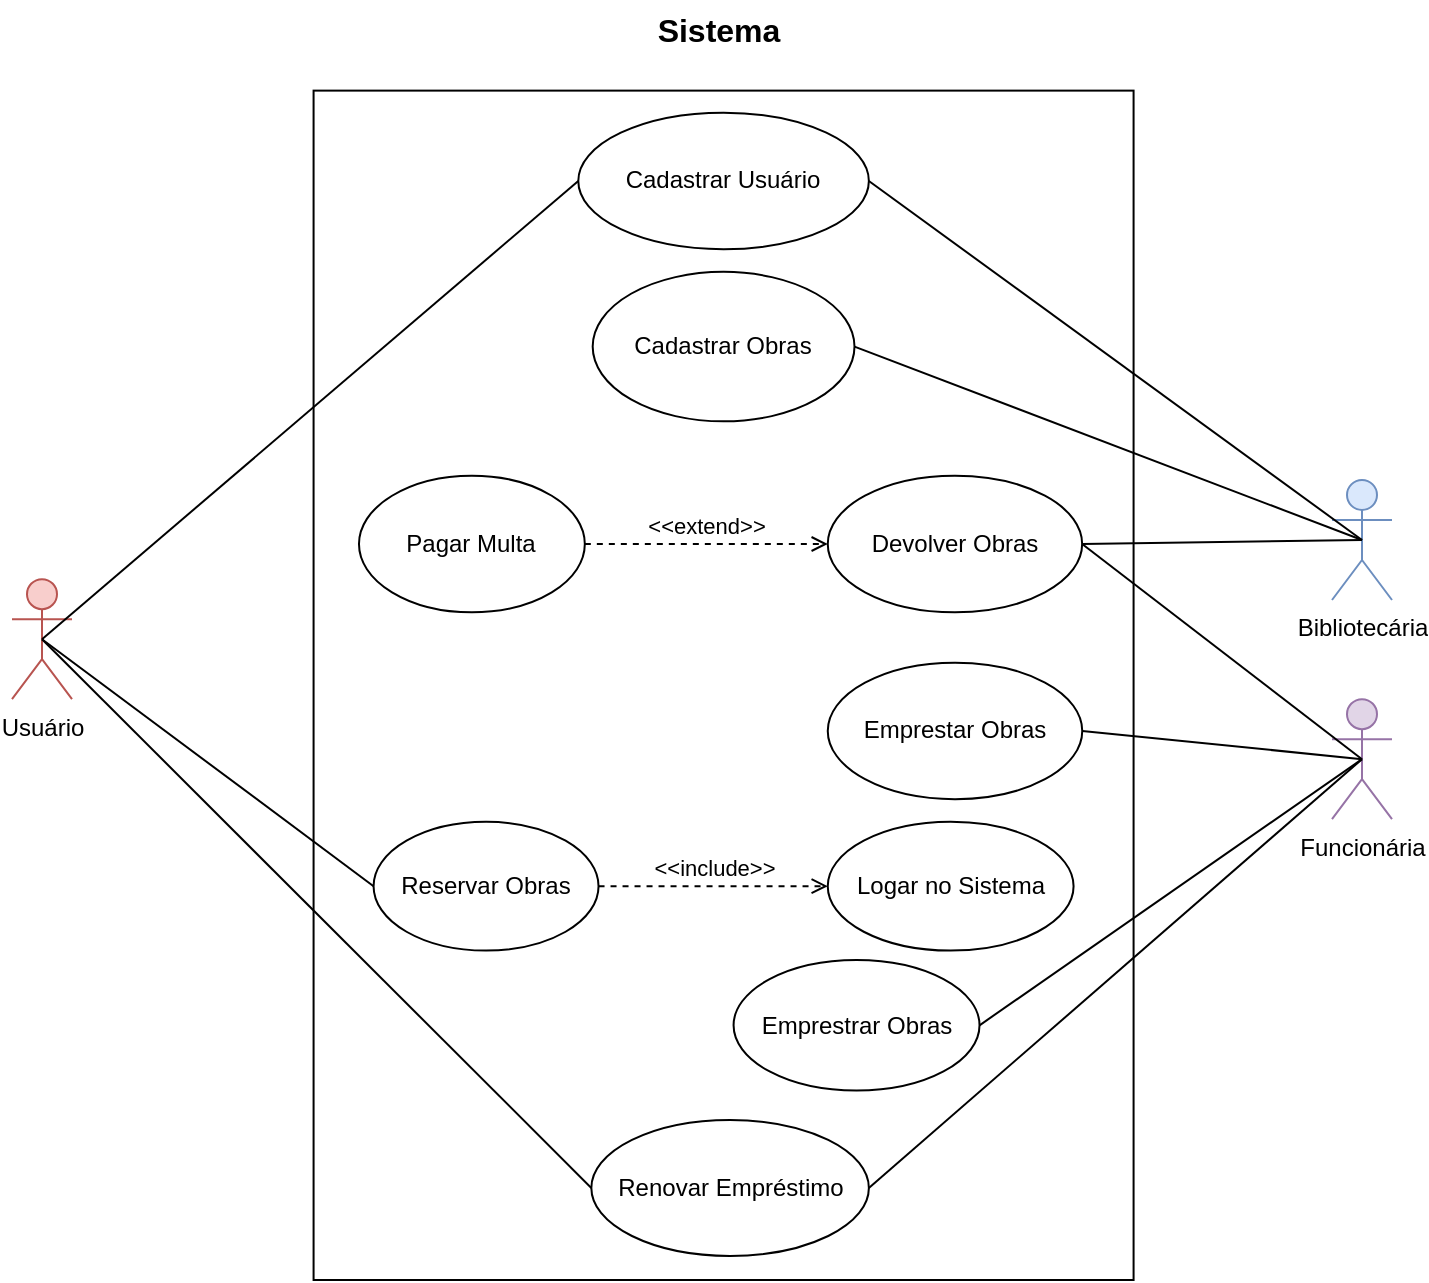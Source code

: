 <mxfile version="24.7.16">
  <diagram name="Página-1" id="VHbolOc0FTkq8lpuDO7x">
    <mxGraphModel dx="1114" dy="558" grid="1" gridSize="10" guides="1" tooltips="1" connect="1" arrows="1" fold="1" page="1" pageScale="1" pageWidth="827" pageHeight="1169" math="0" shadow="0">
      <root>
        <mxCell id="0" />
        <mxCell id="1" parent="0" />
        <mxCell id="mMl5ZqCpd9Su9_Vhrzp2-2" value="Bibliotecária" style="shape=umlActor;verticalLabelPosition=bottom;verticalAlign=top;html=1;outlineConnect=0;fillColor=#dae8fc;strokeColor=#6c8ebf;" parent="1" vertex="1">
          <mxGeometry x="1190" y="600" width="30" height="60" as="geometry" />
        </mxCell>
        <mxCell id="j-uDmC2jhsdjdx9KDqKA-7" value="Usuário" style="shape=umlActor;verticalLabelPosition=bottom;verticalAlign=top;html=1;fillColor=#f8cecc;strokeColor=#b85450;" parent="1" vertex="1">
          <mxGeometry x="530" y="649.59" width="30" height="60" as="geometry" />
        </mxCell>
        <mxCell id="j-uDmC2jhsdjdx9KDqKA-23" value="Funcionária" style="shape=umlActor;verticalLabelPosition=bottom;verticalAlign=top;html=1;fillColor=#e1d5e7;strokeColor=#9673a6;" parent="1" vertex="1">
          <mxGeometry x="1190" y="709.59" width="30" height="60" as="geometry" />
        </mxCell>
        <mxCell id="UbKn67XCH0BQJlUDBtEs-15" value="" style="group" vertex="1" connectable="0" parent="1">
          <mxGeometry x="670" y="360" width="410" height="640" as="geometry" />
        </mxCell>
        <mxCell id="UbKn67XCH0BQJlUDBtEs-8" value="" style="group" vertex="1" connectable="0" parent="UbKn67XCH0BQJlUDBtEs-15">
          <mxGeometry x="10.789" y="11.327" width="410" height="628.673" as="geometry" />
        </mxCell>
        <mxCell id="j-uDmC2jhsdjdx9KDqKA-2" value="" style="group;rounded=0;dashed=1;" parent="UbKn67XCH0BQJlUDBtEs-8" vertex="1" connectable="0">
          <mxGeometry y="33.982" width="410" height="594.69" as="geometry" />
        </mxCell>
        <mxCell id="mMl5ZqCpd9Su9_Vhrzp2-4" value="" style="rounded=0;whiteSpace=wrap;html=1;" parent="j-uDmC2jhsdjdx9KDqKA-2" vertex="1">
          <mxGeometry width="410" height="594.69" as="geometry" />
        </mxCell>
        <mxCell id="mMl5ZqCpd9Su9_Vhrzp2-1" value="Cadastrar&amp;nbsp;Obras" style="ellipse;whiteSpace=wrap;html=1;" parent="j-uDmC2jhsdjdx9KDqKA-2" vertex="1">
          <mxGeometry x="139.551" y="90.619" width="130.909" height="74.75" as="geometry" />
        </mxCell>
        <mxCell id="j-uDmC2jhsdjdx9KDqKA-3" value="Cadastrar Usuário" style="ellipse;whiteSpace=wrap;html=1;" parent="j-uDmC2jhsdjdx9KDqKA-2" vertex="1">
          <mxGeometry x="132.354" y="11.044" width="145.291" height="68.248" as="geometry" />
        </mxCell>
        <mxCell id="j-uDmC2jhsdjdx9KDqKA-21" value="Emprestar Obras" style="ellipse;whiteSpace=wrap;html=1;" parent="j-uDmC2jhsdjdx9KDqKA-2" vertex="1">
          <mxGeometry x="257.092" y="286.018" width="127.251" height="68.248" as="geometry" />
        </mxCell>
        <mxCell id="j-uDmC2jhsdjdx9KDqKA-31" value="Pagar Multa" style="ellipse;whiteSpace=wrap;html=1;" parent="j-uDmC2jhsdjdx9KDqKA-2" vertex="1">
          <mxGeometry x="22.701" y="192.566" width="112.923" height="68.304" as="geometry" />
        </mxCell>
        <mxCell id="j-uDmC2jhsdjdx9KDqKA-24" value="Devolver Obras" style="ellipse;whiteSpace=wrap;html=1;" parent="j-uDmC2jhsdjdx9KDqKA-2" vertex="1">
          <mxGeometry x="257.092" y="192.566" width="127.197" height="68.248" as="geometry" />
        </mxCell>
        <mxCell id="j-uDmC2jhsdjdx9KDqKA-34" value="&amp;lt;&amp;lt;extend&amp;gt;&amp;gt;" style="html=1;verticalAlign=bottom;labelBackgroundColor=none;endArrow=open;endFill=0;dashed=1;rounded=0;exitX=1;exitY=0.5;exitDx=0;exitDy=0;entryX=0;entryY=0.5;entryDx=0;entryDy=0;" parent="j-uDmC2jhsdjdx9KDqKA-2" source="j-uDmC2jhsdjdx9KDqKA-31" target="j-uDmC2jhsdjdx9KDqKA-24" edge="1">
          <mxGeometry width="160" relative="1" as="geometry">
            <mxPoint x="109.333" y="441.77" as="sourcePoint" />
            <mxPoint x="328" y="441.77" as="targetPoint" />
            <mxPoint as="offset" />
          </mxGeometry>
        </mxCell>
        <mxCell id="UbKn67XCH0BQJlUDBtEs-7" value="Reservar Obras" style="ellipse;whiteSpace=wrap;html=1;" vertex="1" parent="j-uDmC2jhsdjdx9KDqKA-2">
          <mxGeometry x="30" y="365.59" width="112.48" height="64.41" as="geometry" />
        </mxCell>
        <mxCell id="UbKn67XCH0BQJlUDBtEs-12" value="Logar no Sistema" style="ellipse;whiteSpace=wrap;html=1;" vertex="1" parent="j-uDmC2jhsdjdx9KDqKA-2">
          <mxGeometry x="257.09" y="365.59" width="122.91" height="64.41" as="geometry" />
        </mxCell>
        <mxCell id="UbKn67XCH0BQJlUDBtEs-13" value="&amp;lt;&amp;lt;include&amp;gt;&amp;gt;" style="html=1;verticalAlign=bottom;labelBackgroundColor=none;endArrow=open;endFill=0;dashed=1;rounded=0;exitX=1;exitY=0.5;exitDx=0;exitDy=0;entryX=0;entryY=0.5;entryDx=0;entryDy=0;" edge="1" parent="j-uDmC2jhsdjdx9KDqKA-2" source="UbKn67XCH0BQJlUDBtEs-7" target="UbKn67XCH0BQJlUDBtEs-12">
          <mxGeometry width="160" relative="1" as="geometry">
            <mxPoint x="159.9" y="555.044" as="sourcePoint" />
            <mxPoint x="378.567" y="555.044" as="targetPoint" />
          </mxGeometry>
        </mxCell>
        <mxCell id="UbKn67XCH0BQJlUDBtEs-31" value="Renovar Empréstimo" style="ellipse;whiteSpace=wrap;html=1;" vertex="1" parent="j-uDmC2jhsdjdx9KDqKA-2">
          <mxGeometry x="138.882" y="514.687" width="138.763" height="67.965" as="geometry" />
        </mxCell>
        <mxCell id="UbKn67XCH0BQJlUDBtEs-37" value="Emprestrar Obras" style="ellipse;whiteSpace=wrap;html=1;" vertex="1" parent="j-uDmC2jhsdjdx9KDqKA-2">
          <mxGeometry x="210" y="434.69" width="122.97" height="65.31" as="geometry" />
        </mxCell>
        <mxCell id="UbKn67XCH0BQJlUDBtEs-6" value="Sistema" style="text;html=1;align=center;verticalAlign=middle;resizable=0;points=[];autosize=1;strokeColor=none;fillColor=none;fontStyle=1;fontSize=16;" vertex="1" parent="UbKn67XCH0BQJlUDBtEs-8">
          <mxGeometry x="161.846" y="-11.327" width="80" height="30" as="geometry" />
        </mxCell>
        <mxCell id="j-uDmC2jhsdjdx9KDqKA-1" value="" style="html=1;verticalAlign=bottom;labelBackgroundColor=none;endArrow=none;endFill=0;endSize=6;align=left;rounded=0;entryX=0.5;entryY=0.5;entryDx=0;entryDy=0;entryPerimeter=0;exitX=1;exitY=0.5;exitDx=0;exitDy=0;" parent="1" source="mMl5ZqCpd9Su9_Vhrzp2-1" target="mMl5ZqCpd9Su9_Vhrzp2-2" edge="1">
          <mxGeometry x="-1" relative="1" as="geometry">
            <mxPoint x="899" y="508" as="sourcePoint" />
            <mxPoint x="1059" y="508" as="targetPoint" />
          </mxGeometry>
        </mxCell>
        <mxCell id="UbKn67XCH0BQJlUDBtEs-5" value="" style="html=1;verticalAlign=bottom;labelBackgroundColor=none;endArrow=none;endFill=0;endSize=6;align=left;rounded=0;entryX=0.5;entryY=0.5;entryDx=0;entryDy=0;entryPerimeter=0;exitX=1;exitY=0.5;exitDx=0;exitDy=0;" edge="1" parent="1" source="j-uDmC2jhsdjdx9KDqKA-21" target="j-uDmC2jhsdjdx9KDqKA-23">
          <mxGeometry x="-1" relative="1" as="geometry">
            <mxPoint x="821" y="780" as="sourcePoint" />
            <mxPoint x="1215" y="750" as="targetPoint" />
          </mxGeometry>
        </mxCell>
        <mxCell id="j-uDmC2jhsdjdx9KDqKA-28" value="" style="html=1;verticalAlign=bottom;labelBackgroundColor=none;endArrow=none;endFill=0;endSize=6;align=left;rounded=0;exitX=1;exitY=0.5;exitDx=0;exitDy=0;entryX=0.5;entryY=0.5;entryDx=0;entryDy=0;entryPerimeter=0;" parent="1" source="j-uDmC2jhsdjdx9KDqKA-24" target="mMl5ZqCpd9Su9_Vhrzp2-2" edge="1">
          <mxGeometry x="-1" relative="1" as="geometry">
            <mxPoint x="820" y="770" as="sourcePoint" />
            <mxPoint x="1104" y="720" as="targetPoint" />
            <Array as="points" />
          </mxGeometry>
        </mxCell>
        <mxCell id="j-uDmC2jhsdjdx9KDqKA-25" value="" style="html=1;verticalAlign=bottom;labelBackgroundColor=none;endArrow=none;endFill=0;endSize=6;align=left;rounded=0;entryX=0.5;entryY=0.5;entryDx=0;entryDy=0;entryPerimeter=0;exitX=1;exitY=0.5;exitDx=0;exitDy=0;" parent="1" source="j-uDmC2jhsdjdx9KDqKA-24" target="j-uDmC2jhsdjdx9KDqKA-23" edge="1">
          <mxGeometry x="-1" relative="1" as="geometry">
            <mxPoint x="910" y="740" as="sourcePoint" />
            <mxPoint x="1000" y="800" as="targetPoint" />
          </mxGeometry>
        </mxCell>
        <mxCell id="j-uDmC2jhsdjdx9KDqKA-13" value="" style="html=1;verticalAlign=bottom;labelBackgroundColor=none;endArrow=none;endFill=0;endSize=6;align=left;rounded=0;entryX=0.5;entryY=0.5;entryDx=0;entryDy=0;entryPerimeter=0;exitX=0;exitY=0.5;exitDx=0;exitDy=0;" parent="1" source="j-uDmC2jhsdjdx9KDqKA-3" target="j-uDmC2jhsdjdx9KDqKA-7" edge="1">
          <mxGeometry x="-1" relative="1" as="geometry">
            <mxPoint x="799" y="603" as="sourcePoint" />
            <mxPoint x="1004" y="668" as="targetPoint" />
          </mxGeometry>
        </mxCell>
        <mxCell id="UbKn67XCH0BQJlUDBtEs-10" value="" style="html=1;verticalAlign=bottom;labelBackgroundColor=none;endArrow=none;endFill=0;endSize=6;align=left;rounded=0;entryX=0.5;entryY=0.5;entryDx=0;entryDy=0;entryPerimeter=0;exitX=0;exitY=0.5;exitDx=0;exitDy=0;" edge="1" parent="1" source="UbKn67XCH0BQJlUDBtEs-7" target="j-uDmC2jhsdjdx9KDqKA-7">
          <mxGeometry x="-1" relative="1" as="geometry">
            <mxPoint x="635" y="730" as="sourcePoint" />
            <mxPoint x="470" y="790" as="targetPoint" />
          </mxGeometry>
        </mxCell>
        <mxCell id="UbKn67XCH0BQJlUDBtEs-33" value="" style="html=1;verticalAlign=bottom;labelBackgroundColor=none;endArrow=none;endFill=0;endSize=6;align=left;rounded=0;entryX=0.5;entryY=0.5;entryDx=0;entryDy=0;entryPerimeter=0;exitX=1;exitY=0.5;exitDx=0;exitDy=0;" edge="1" parent="1" source="UbKn67XCH0BQJlUDBtEs-31" target="j-uDmC2jhsdjdx9KDqKA-23">
          <mxGeometry x="-1" relative="1" as="geometry">
            <mxPoint x="1110" y="850" as="sourcePoint" />
            <mxPoint x="1247" y="930" as="targetPoint" />
          </mxGeometry>
        </mxCell>
        <mxCell id="UbKn67XCH0BQJlUDBtEs-34" value="" style="html=1;verticalAlign=bottom;labelBackgroundColor=none;endArrow=none;endFill=0;endSize=6;align=left;rounded=0;entryX=0.5;entryY=0.5;entryDx=0;entryDy=0;entryPerimeter=0;exitX=1;exitY=0.5;exitDx=0;exitDy=0;" edge="1" parent="1" source="j-uDmC2jhsdjdx9KDqKA-3" target="mMl5ZqCpd9Su9_Vhrzp2-2">
          <mxGeometry x="-1" relative="1" as="geometry">
            <mxPoint x="1130" y="460" as="sourcePoint" />
            <mxPoint x="1269" y="567" as="targetPoint" />
          </mxGeometry>
        </mxCell>
        <mxCell id="UbKn67XCH0BQJlUDBtEs-36" value="" style="html=1;verticalAlign=bottom;labelBackgroundColor=none;endArrow=none;endFill=0;endSize=6;align=left;rounded=0;entryX=0.5;entryY=0.5;entryDx=0;entryDy=0;entryPerimeter=0;exitX=0;exitY=0.5;exitDx=0;exitDy=0;" edge="1" parent="1" source="UbKn67XCH0BQJlUDBtEs-31" target="j-uDmC2jhsdjdx9KDqKA-7">
          <mxGeometry x="-1" relative="1" as="geometry">
            <mxPoint x="726" y="890" as="sourcePoint" />
            <mxPoint x="520" y="740" as="targetPoint" />
          </mxGeometry>
        </mxCell>
        <mxCell id="UbKn67XCH0BQJlUDBtEs-38" value="" style="html=1;verticalAlign=bottom;labelBackgroundColor=none;endArrow=none;endFill=0;endSize=6;align=left;rounded=0;entryX=0.5;entryY=0.5;entryDx=0;entryDy=0;entryPerimeter=0;exitX=1;exitY=0.5;exitDx=0;exitDy=0;" edge="1" parent="1" source="UbKn67XCH0BQJlUDBtEs-37" target="j-uDmC2jhsdjdx9KDqKA-23">
          <mxGeometry x="-1" relative="1" as="geometry">
            <mxPoint x="1130" y="944" as="sourcePoint" />
            <mxPoint x="1378" y="730" as="targetPoint" />
          </mxGeometry>
        </mxCell>
      </root>
    </mxGraphModel>
  </diagram>
</mxfile>
